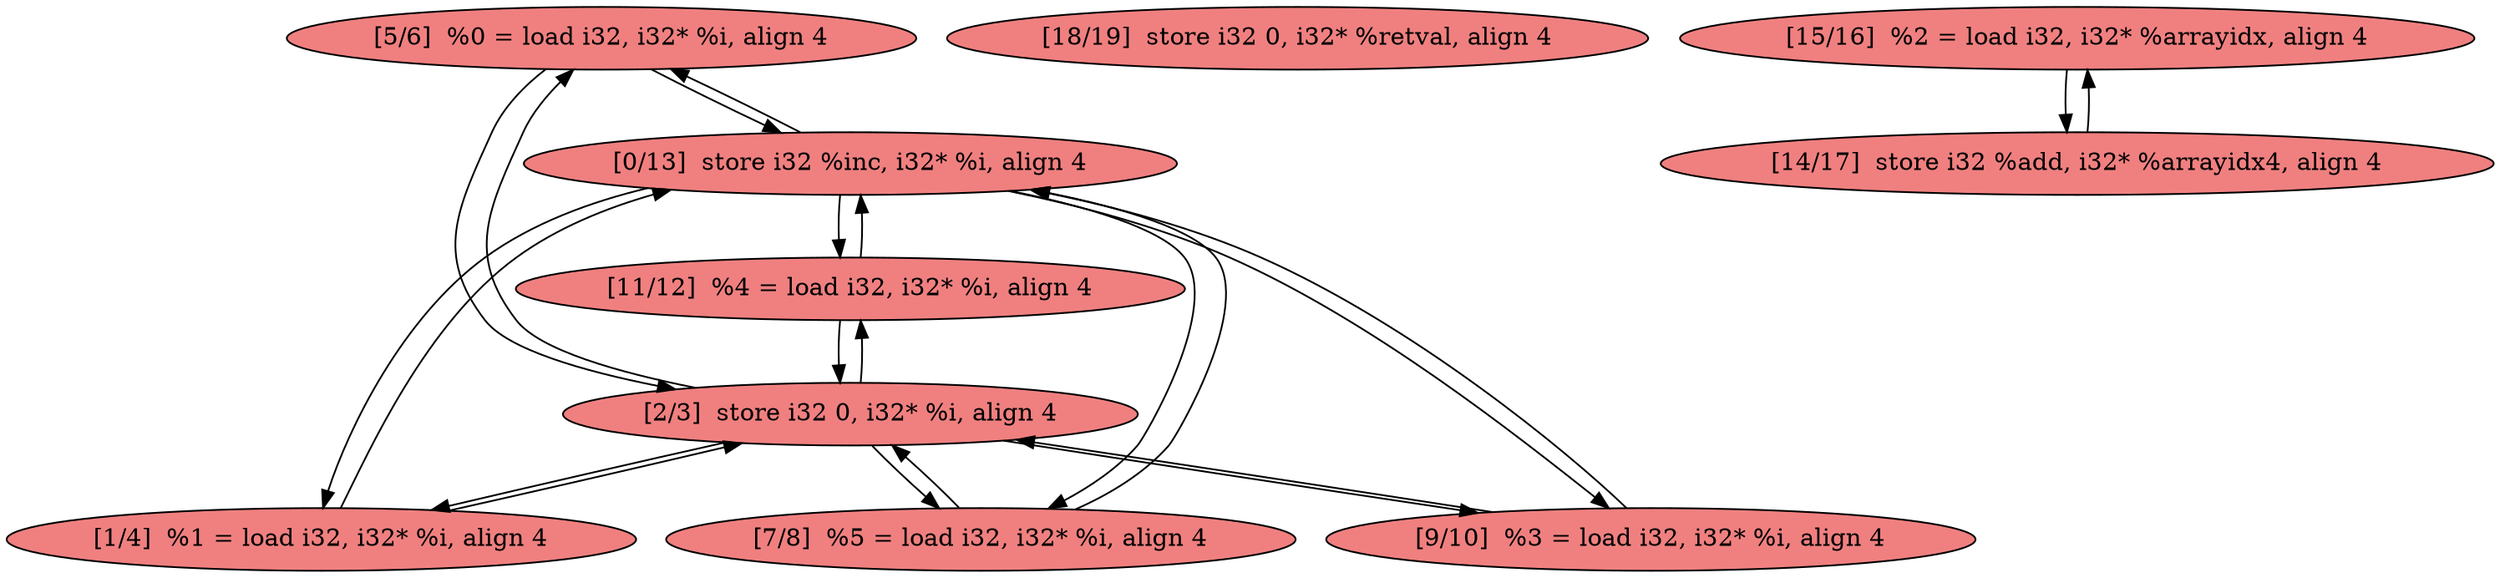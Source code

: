 
digraph G {


node17 [fillcolor=lightcoral,label="[5/6]  %0 = load i32, i32* %i, align 4",shape=ellipse,style=filled ]
node18 [fillcolor=lightcoral,label="[1/4]  %1 = load i32, i32* %i, align 4",shape=ellipse,style=filled ]
node11 [fillcolor=lightcoral,label="[7/8]  %5 = load i32, i32* %i, align 4",shape=ellipse,style=filled ]
node10 [fillcolor=lightcoral,label="[0/13]  store i32 %inc, i32* %i, align 4",shape=ellipse,style=filled ]
node15 [fillcolor=lightcoral,label="[18/19]  store i32 0, i32* %retval, align 4",shape=ellipse,style=filled ]
node19 [fillcolor=lightcoral,label="[9/10]  %3 = load i32, i32* %i, align 4",shape=ellipse,style=filled ]
node16 [fillcolor=lightcoral,label="[15/16]  %2 = load i32, i32* %arrayidx, align 4",shape=ellipse,style=filled ]
node12 [fillcolor=lightcoral,label="[14/17]  store i32 %add, i32* %arrayidx4, align 4",shape=ellipse,style=filled ]
node13 [fillcolor=lightcoral,label="[11/12]  %4 = load i32, i32* %i, align 4",shape=ellipse,style=filled ]
node14 [fillcolor=lightcoral,label="[2/3]  store i32 0, i32* %i, align 4",shape=ellipse,style=filled ]

node13->node10 [ ]
node10->node13 [ ]
node10->node19 [ ]
node12->node16 [ ]
node16->node12 [ ]
node11->node14 [ ]
node11->node10 [ ]
node14->node13 [ ]
node13->node14 [ ]
node17->node10 [ ]
node14->node19 [ ]
node10->node11 [ ]
node10->node18 [ ]
node14->node17 [ ]
node19->node10 [ ]
node10->node17 [ ]
node17->node14 [ ]
node14->node18 [ ]
node18->node14 [ ]
node14->node11 [ ]
node19->node14 [ ]
node18->node10 [ ]


}
